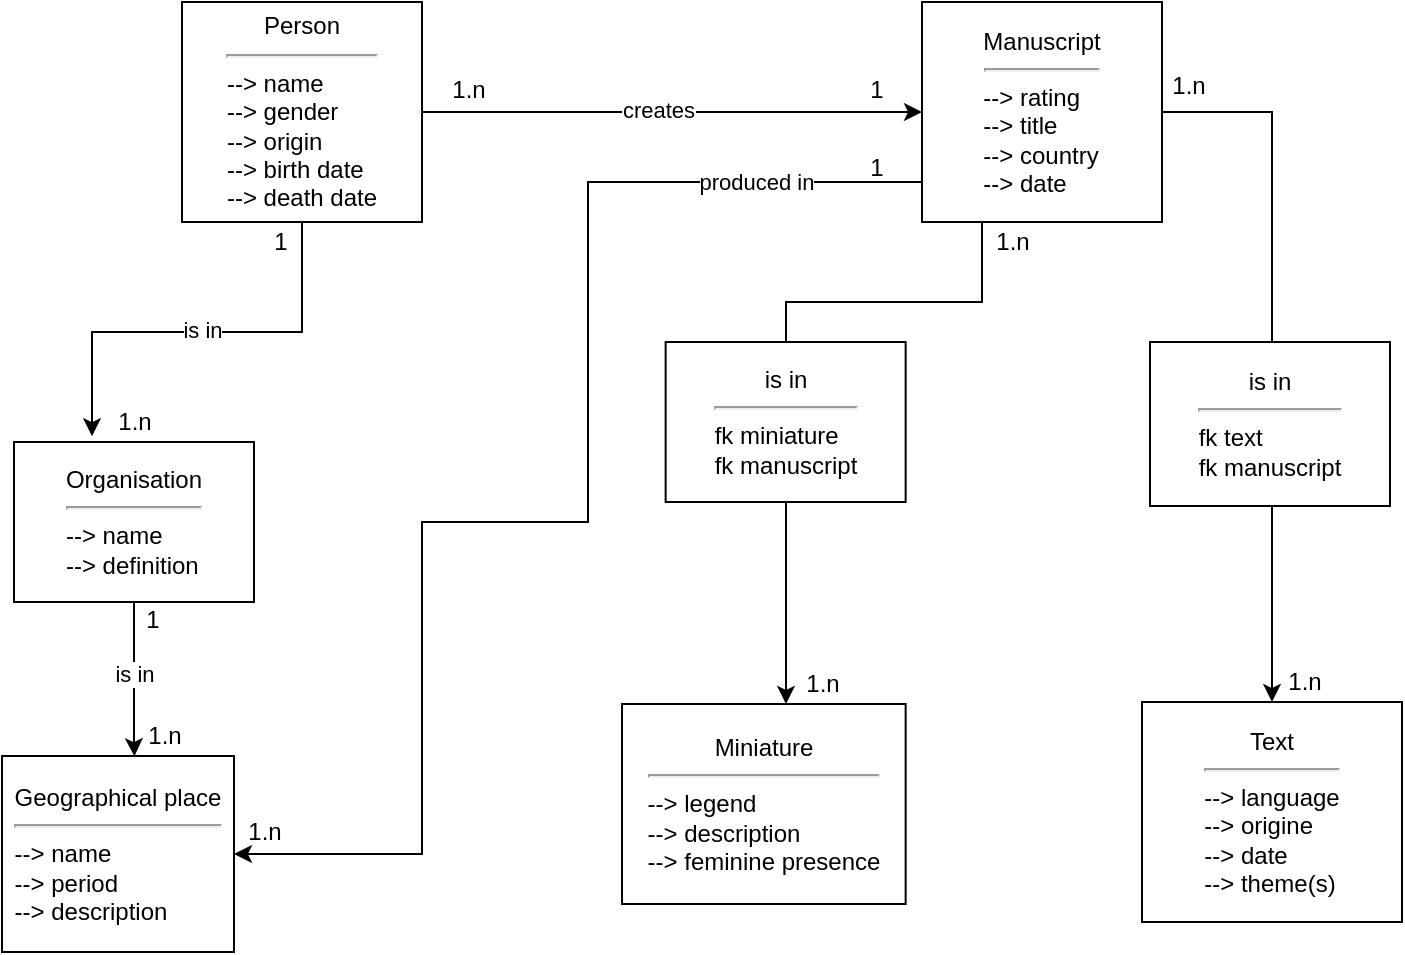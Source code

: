 <mxfile version="20.6.0" type="github">
  <diagram id="q0DILytYg0iy6yfAkVPH" name="Page-1">
    <mxGraphModel dx="970" dy="560" grid="1" gridSize="10" guides="1" tooltips="1" connect="1" arrows="1" fold="1" page="1" pageScale="1" pageWidth="827" pageHeight="1169" math="0" shadow="0">
      <root>
        <mxCell id="0" />
        <mxCell id="1" parent="0" />
        <mxCell id="4ma81mb0YaSDIXV27W-R-28" style="edgeStyle=orthogonalEdgeStyle;rounded=0;orthogonalLoop=1;jettySize=auto;html=1;entryX=1;entryY=0.5;entryDx=0;entryDy=0;" edge="1" parent="1" source="Z-nDP4wHouM15RZJmkO2-1" target="F8eL2Q75ojKpojj5MNbm-3">
          <mxGeometry relative="1" as="geometry">
            <mxPoint x="220" y="540" as="targetPoint" />
            <Array as="points">
              <mxPoint x="363" y="200" />
              <mxPoint x="363" y="370" />
              <mxPoint x="280" y="370" />
              <mxPoint x="280" y="536" />
            </Array>
          </mxGeometry>
        </mxCell>
        <mxCell id="4ma81mb0YaSDIXV27W-R-29" value="produced in" style="edgeLabel;html=1;align=center;verticalAlign=middle;resizable=0;points=[];" vertex="1" connectable="0" parent="4ma81mb0YaSDIXV27W-R-28">
          <mxGeometry x="-0.754" relative="1" as="geometry">
            <mxPoint as="offset" />
          </mxGeometry>
        </mxCell>
        <mxCell id="4ma81mb0YaSDIXV27W-R-30" style="edgeStyle=orthogonalEdgeStyle;rounded=0;orthogonalLoop=1;jettySize=auto;html=1;" edge="1" parent="1" source="Z-nDP4wHouM15RZJmkO2-1" target="Z-nDP4wHouM15RZJmkO2-10">
          <mxGeometry relative="1" as="geometry">
            <Array as="points">
              <mxPoint x="560" y="260" />
              <mxPoint x="462" y="260" />
            </Array>
          </mxGeometry>
        </mxCell>
        <mxCell id="4ma81mb0YaSDIXV27W-R-31" style="edgeStyle=orthogonalEdgeStyle;rounded=0;orthogonalLoop=1;jettySize=auto;html=1;entryX=0.5;entryY=0;entryDx=0;entryDy=0;" edge="1" parent="1" source="Z-nDP4wHouM15RZJmkO2-1" target="Z-nDP4wHouM15RZJmkO2-14">
          <mxGeometry relative="1" as="geometry">
            <Array as="points">
              <mxPoint x="705" y="165" />
            </Array>
          </mxGeometry>
        </mxCell>
        <mxCell id="Z-nDP4wHouM15RZJmkO2-1" value="&lt;div&gt;Manuscript&lt;/div&gt;&lt;div&gt;&lt;hr&gt;&lt;/div&gt;&lt;div align=&quot;left&quot;&gt;--&amp;gt; rating&lt;br&gt;--&amp;gt; title&lt;br&gt;--&amp;gt; country&lt;br&gt;--&amp;gt; date&lt;br&gt;&lt;/div&gt;" style="rounded=0;whiteSpace=wrap;html=1;" parent="1" vertex="1">
          <mxGeometry x="530" y="110" width="120" height="110" as="geometry" />
        </mxCell>
        <mxCell id="4ma81mb0YaSDIXV27W-R-26" style="edgeStyle=orthogonalEdgeStyle;rounded=0;orthogonalLoop=1;jettySize=auto;html=1;entryX=0.571;entryY=0.001;entryDx=0;entryDy=0;entryPerimeter=0;" edge="1" parent="1" source="Z-nDP4wHouM15RZJmkO2-4" target="F8eL2Q75ojKpojj5MNbm-3">
          <mxGeometry relative="1" as="geometry">
            <Array as="points">
              <mxPoint x="136" y="480" />
              <mxPoint x="136" y="480" />
            </Array>
          </mxGeometry>
        </mxCell>
        <mxCell id="4ma81mb0YaSDIXV27W-R-27" value="is in" style="edgeLabel;html=1;align=center;verticalAlign=middle;resizable=0;points=[];" vertex="1" connectable="0" parent="4ma81mb0YaSDIXV27W-R-26">
          <mxGeometry x="-0.076" y="-1" relative="1" as="geometry">
            <mxPoint x="1" as="offset" />
          </mxGeometry>
        </mxCell>
        <mxCell id="Z-nDP4wHouM15RZJmkO2-4" value="&lt;div&gt;Organisation&lt;br&gt;&lt;/div&gt;&lt;div&gt;&lt;hr&gt;&lt;/div&gt;&lt;div align=&quot;left&quot;&gt;--&amp;gt; name&lt;br&gt;--&amp;gt; definition&lt;br&gt;&lt;/div&gt;" style="rounded=0;whiteSpace=wrap;html=1;" parent="1" vertex="1">
          <mxGeometry x="76" y="330" width="120" height="80" as="geometry" />
        </mxCell>
        <mxCell id="Z-nDP4wHouM15RZJmkO2-10" value="&lt;div&gt;Miniature&lt;br&gt;&lt;/div&gt;&lt;div&gt;&lt;hr&gt;&lt;/div&gt;&lt;div align=&quot;left&quot;&gt;--&amp;gt; legend&lt;br&gt;--&amp;gt; description&lt;br&gt;--&amp;gt; feminine presence&lt;br&gt;&lt;/div&gt;" style="rounded=0;whiteSpace=wrap;html=1;" parent="1" vertex="1">
          <mxGeometry x="380.0" y="461" width="141.82" height="100" as="geometry" />
        </mxCell>
        <mxCell id="Z-nDP4wHouM15RZJmkO2-14" value="&lt;div align=&quot;center&quot;&gt;Text&lt;/div&gt;&lt;div align=&quot;center&quot;&gt;&lt;hr&gt;&lt;/div&gt;&lt;div align=&quot;left&quot;&gt;--&amp;gt; language&lt;br&gt;--&amp;gt; origine&lt;br&gt;--&amp;gt; date&lt;br&gt;--&amp;gt; theme(s)&lt;br&gt;&lt;/div&gt;" style="rounded=0;whiteSpace=wrap;html=1;align=center;" parent="1" vertex="1">
          <mxGeometry x="640" y="460" width="130" height="110" as="geometry" />
        </mxCell>
        <mxCell id="F8eL2Q75ojKpojj5MNbm-3" value="&lt;div&gt;Geographical place&lt;br&gt;&lt;/div&gt;&lt;div&gt;&lt;hr&gt;&lt;/div&gt;&lt;div align=&quot;left&quot;&gt;--&amp;gt; name&lt;br&gt;--&amp;gt; period&lt;br&gt;--&amp;gt; description&lt;br&gt;&lt;/div&gt;" style="rounded=0;whiteSpace=wrap;html=1;" parent="1" vertex="1">
          <mxGeometry x="70" y="487" width="116" height="98" as="geometry" />
        </mxCell>
        <mxCell id="4ma81mb0YaSDIXV27W-R-20" style="edgeStyle=orthogonalEdgeStyle;rounded=0;orthogonalLoop=1;jettySize=auto;html=1;" edge="1" parent="1" source="4ma81mb0YaSDIXV27W-R-1" target="Z-nDP4wHouM15RZJmkO2-1">
          <mxGeometry relative="1" as="geometry" />
        </mxCell>
        <mxCell id="4ma81mb0YaSDIXV27W-R-21" value="creates" style="edgeLabel;html=1;align=center;verticalAlign=middle;resizable=0;points=[];" vertex="1" connectable="0" parent="4ma81mb0YaSDIXV27W-R-20">
          <mxGeometry x="-0.098" y="1" relative="1" as="geometry">
            <mxPoint x="5" as="offset" />
          </mxGeometry>
        </mxCell>
        <mxCell id="4ma81mb0YaSDIXV27W-R-24" style="edgeStyle=orthogonalEdgeStyle;rounded=0;orthogonalLoop=1;jettySize=auto;html=1;entryX=0.325;entryY=-0.036;entryDx=0;entryDy=0;entryPerimeter=0;" edge="1" parent="1" source="4ma81mb0YaSDIXV27W-R-1" target="Z-nDP4wHouM15RZJmkO2-4">
          <mxGeometry relative="1" as="geometry" />
        </mxCell>
        <mxCell id="4ma81mb0YaSDIXV27W-R-25" value="is in" style="edgeLabel;html=1;align=center;verticalAlign=middle;resizable=0;points=[];" vertex="1" connectable="0" parent="4ma81mb0YaSDIXV27W-R-24">
          <mxGeometry x="0.031" y="-1" relative="1" as="geometry">
            <mxPoint x="4" as="offset" />
          </mxGeometry>
        </mxCell>
        <mxCell id="4ma81mb0YaSDIXV27W-R-1" value="&lt;div&gt;Person&lt;br&gt;&lt;/div&gt;&lt;div&gt;&lt;hr&gt;&lt;/div&gt;&lt;div align=&quot;left&quot;&gt;--&amp;gt; name&lt;br&gt;&lt;/div&gt;&lt;div align=&quot;left&quot;&gt;--&amp;gt; gender&lt;br&gt;&lt;/div&gt;&lt;div align=&quot;left&quot;&gt;--&amp;gt; origin&lt;br&gt;--&amp;gt; birth date&lt;/div&gt;&lt;div align=&quot;left&quot;&gt;--&amp;gt; death date&lt;/div&gt;" style="rounded=0;whiteSpace=wrap;html=1;" vertex="1" parent="1">
          <mxGeometry x="160" y="110" width="120" height="110" as="geometry" />
        </mxCell>
        <mxCell id="4ma81mb0YaSDIXV27W-R-4" value="&lt;div&gt;is in&lt;br&gt;&lt;/div&gt;&lt;div&gt;&lt;hr&gt;&lt;/div&gt;&lt;div align=&quot;left&quot;&gt;fk miniature&lt;br&gt;&lt;/div&gt;&lt;div align=&quot;left&quot;&gt;fk manuscript&lt;br&gt;&lt;/div&gt;" style="rounded=0;whiteSpace=wrap;html=1;" vertex="1" parent="1">
          <mxGeometry x="401.82" y="280" width="120" height="80" as="geometry" />
        </mxCell>
        <mxCell id="4ma81mb0YaSDIXV27W-R-6" value="&lt;div&gt;is in&lt;br&gt;&lt;/div&gt;&lt;div&gt;&lt;hr&gt;&lt;/div&gt;&lt;div align=&quot;left&quot;&gt;fk text&lt;/div&gt;&lt;div align=&quot;left&quot;&gt;fk manuscript&lt;br&gt;&lt;/div&gt;" style="rounded=0;whiteSpace=wrap;html=1;" vertex="1" parent="1">
          <mxGeometry x="644" y="280" width="120" height="82" as="geometry" />
        </mxCell>
        <mxCell id="4ma81mb0YaSDIXV27W-R-22" value="1" style="text;html=1;align=center;verticalAlign=middle;resizable=0;points=[];autosize=1;strokeColor=none;fillColor=none;" vertex="1" parent="1">
          <mxGeometry x="491.82" y="139" width="30" height="30" as="geometry" />
        </mxCell>
        <mxCell id="4ma81mb0YaSDIXV27W-R-23" value="1.n" style="text;html=1;align=center;verticalAlign=middle;resizable=0;points=[];autosize=1;strokeColor=none;fillColor=none;" vertex="1" parent="1">
          <mxGeometry x="283" y="139" width="40" height="30" as="geometry" />
        </mxCell>
        <mxCell id="4ma81mb0YaSDIXV27W-R-36" value="1" style="text;html=1;align=center;verticalAlign=middle;resizable=0;points=[];autosize=1;strokeColor=none;fillColor=none;" vertex="1" parent="1">
          <mxGeometry x="491.82" y="178" width="30" height="30" as="geometry" />
        </mxCell>
        <mxCell id="4ma81mb0YaSDIXV27W-R-37" value="1" style="text;html=1;align=center;verticalAlign=middle;resizable=0;points=[];autosize=1;strokeColor=none;fillColor=none;" vertex="1" parent="1">
          <mxGeometry x="130" y="404" width="30" height="30" as="geometry" />
        </mxCell>
        <mxCell id="4ma81mb0YaSDIXV27W-R-41" value="1" style="text;html=1;align=center;verticalAlign=middle;resizable=0;points=[];autosize=1;strokeColor=none;fillColor=none;" vertex="1" parent="1">
          <mxGeometry x="194" y="215" width="30" height="30" as="geometry" />
        </mxCell>
        <mxCell id="4ma81mb0YaSDIXV27W-R-42" value="1.n" style="text;html=1;align=center;verticalAlign=middle;resizable=0;points=[];autosize=1;strokeColor=none;fillColor=none;" vertex="1" parent="1">
          <mxGeometry x="116" y="305" width="40" height="30" as="geometry" />
        </mxCell>
        <mxCell id="4ma81mb0YaSDIXV27W-R-43" value="1.n" style="text;html=1;align=center;verticalAlign=middle;resizable=0;points=[];autosize=1;strokeColor=none;fillColor=none;" vertex="1" parent="1">
          <mxGeometry x="181" y="510" width="40" height="30" as="geometry" />
        </mxCell>
        <mxCell id="4ma81mb0YaSDIXV27W-R-44" value="1.n" style="text;html=1;align=center;verticalAlign=middle;resizable=0;points=[];autosize=1;strokeColor=none;fillColor=none;" vertex="1" parent="1">
          <mxGeometry x="131" y="462" width="40" height="30" as="geometry" />
        </mxCell>
        <mxCell id="4ma81mb0YaSDIXV27W-R-45" value="1.n" style="text;html=1;align=center;verticalAlign=middle;resizable=0;points=[];autosize=1;strokeColor=none;fillColor=none;" vertex="1" parent="1">
          <mxGeometry x="460" y="436" width="40" height="30" as="geometry" />
        </mxCell>
        <mxCell id="4ma81mb0YaSDIXV27W-R-46" value="1.n" style="text;html=1;align=center;verticalAlign=middle;resizable=0;points=[];autosize=1;strokeColor=none;fillColor=none;" vertex="1" parent="1">
          <mxGeometry x="555" y="215" width="40" height="30" as="geometry" />
        </mxCell>
        <mxCell id="4ma81mb0YaSDIXV27W-R-47" value="1.n" style="text;html=1;align=center;verticalAlign=middle;resizable=0;points=[];autosize=1;strokeColor=none;fillColor=none;" vertex="1" parent="1">
          <mxGeometry x="643" y="137" width="40" height="30" as="geometry" />
        </mxCell>
        <mxCell id="4ma81mb0YaSDIXV27W-R-49" value="1.n" style="text;html=1;align=center;verticalAlign=middle;resizable=0;points=[];autosize=1;strokeColor=none;fillColor=none;" vertex="1" parent="1">
          <mxGeometry x="701" y="435" width="40" height="30" as="geometry" />
        </mxCell>
      </root>
    </mxGraphModel>
  </diagram>
</mxfile>

